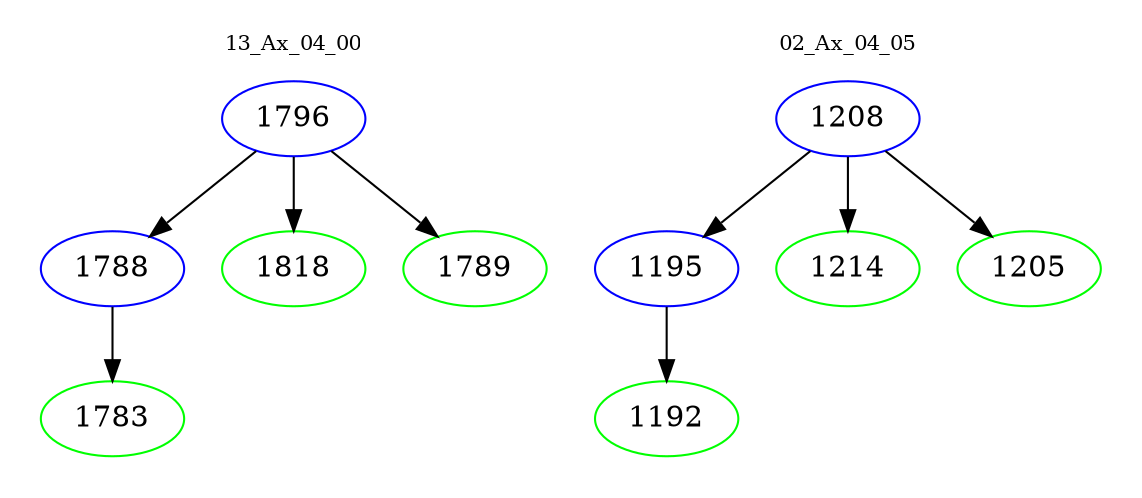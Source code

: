 digraph{
subgraph cluster_0 {
color = white
label = "13_Ax_04_00";
fontsize=10;
T0_1796 [label="1796", color="blue"]
T0_1796 -> T0_1788 [color="black"]
T0_1788 [label="1788", color="blue"]
T0_1788 -> T0_1783 [color="black"]
T0_1783 [label="1783", color="green"]
T0_1796 -> T0_1818 [color="black"]
T0_1818 [label="1818", color="green"]
T0_1796 -> T0_1789 [color="black"]
T0_1789 [label="1789", color="green"]
}
subgraph cluster_1 {
color = white
label = "02_Ax_04_05";
fontsize=10;
T1_1208 [label="1208", color="blue"]
T1_1208 -> T1_1195 [color="black"]
T1_1195 [label="1195", color="blue"]
T1_1195 -> T1_1192 [color="black"]
T1_1192 [label="1192", color="green"]
T1_1208 -> T1_1214 [color="black"]
T1_1214 [label="1214", color="green"]
T1_1208 -> T1_1205 [color="black"]
T1_1205 [label="1205", color="green"]
}
}
